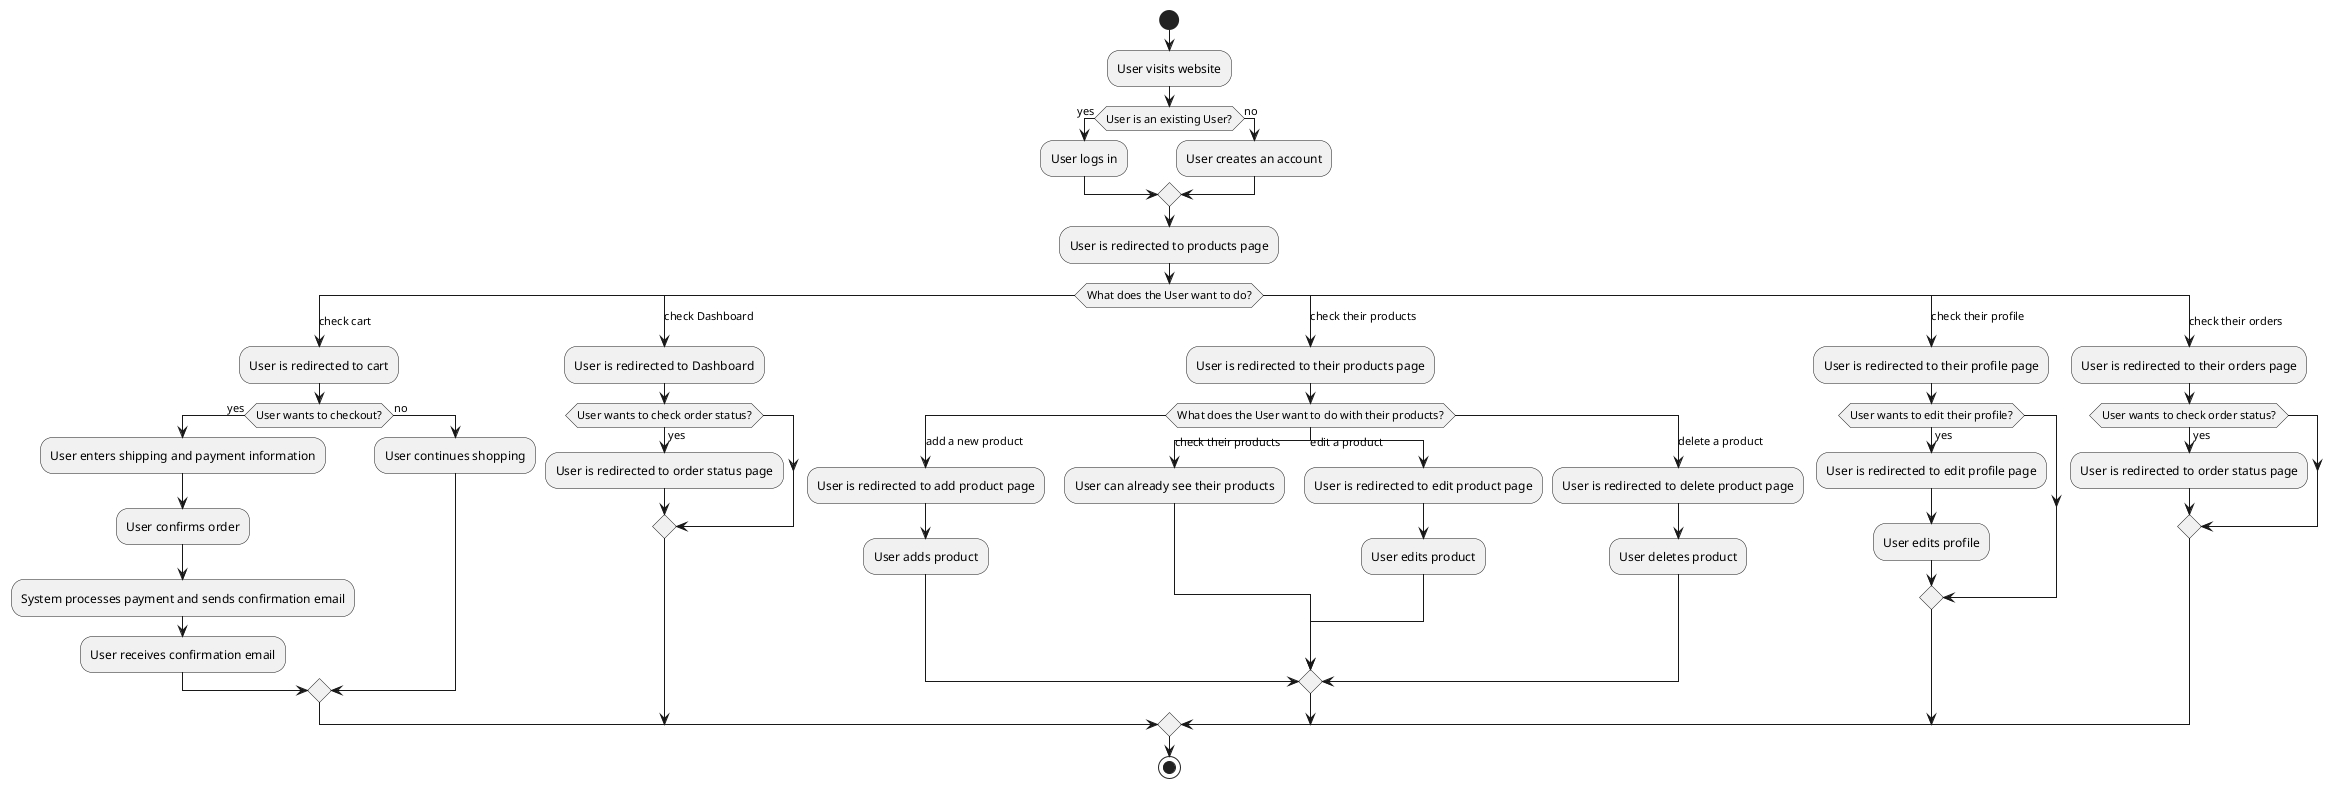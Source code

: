 @startuml flow
start
:User visits website;
if (User is an existing User?) then (yes)
  :User logs in;
else (no)
  :User creates an account;
endif
:User is redirected to products page;
switch (What does the User want to do?)
  case (check cart)
    :User is redirected to cart;
    if (User wants to checkout?) then (yes)
      :User enters shipping and payment information;
      :User confirms order;
      :System processes payment and sends confirmation email;
      :User receives confirmation email;
    else (no)
      :User continues shopping;
    endif
  case (check Dashboard)
    :User is redirected to Dashboard;
    if (User wants to check order status?) then (yes)
      :User is redirected to order status page;
    endif
  case (check their products)
    :User is redirected to their products page;
'   CRUD operations
    switch (What does the User want to do with their products?)
    case (add a new product)
      :User is redirected to add product page;
      :User adds product;
    case (check their products)
      :User can already see their products;
    case (edit a product)
      :User is redirected to edit product page;
      :User edits product;
    case (delete a product)
      :User is redirected to delete product page;
      :User deletes product;
    endswitch
  case (check their profile)
    :User is redirected to their profile page;
    if (User wants to edit their profile?) then (yes)
      :User is redirected to edit profile page;
      :User edits profile;
    endif
  case (check their orders)
    :User is redirected to their orders page;
    if (User wants to check order status?) then (yes)
      :User is redirected to order status page;
    endif
endswitch
stop
@enduml
